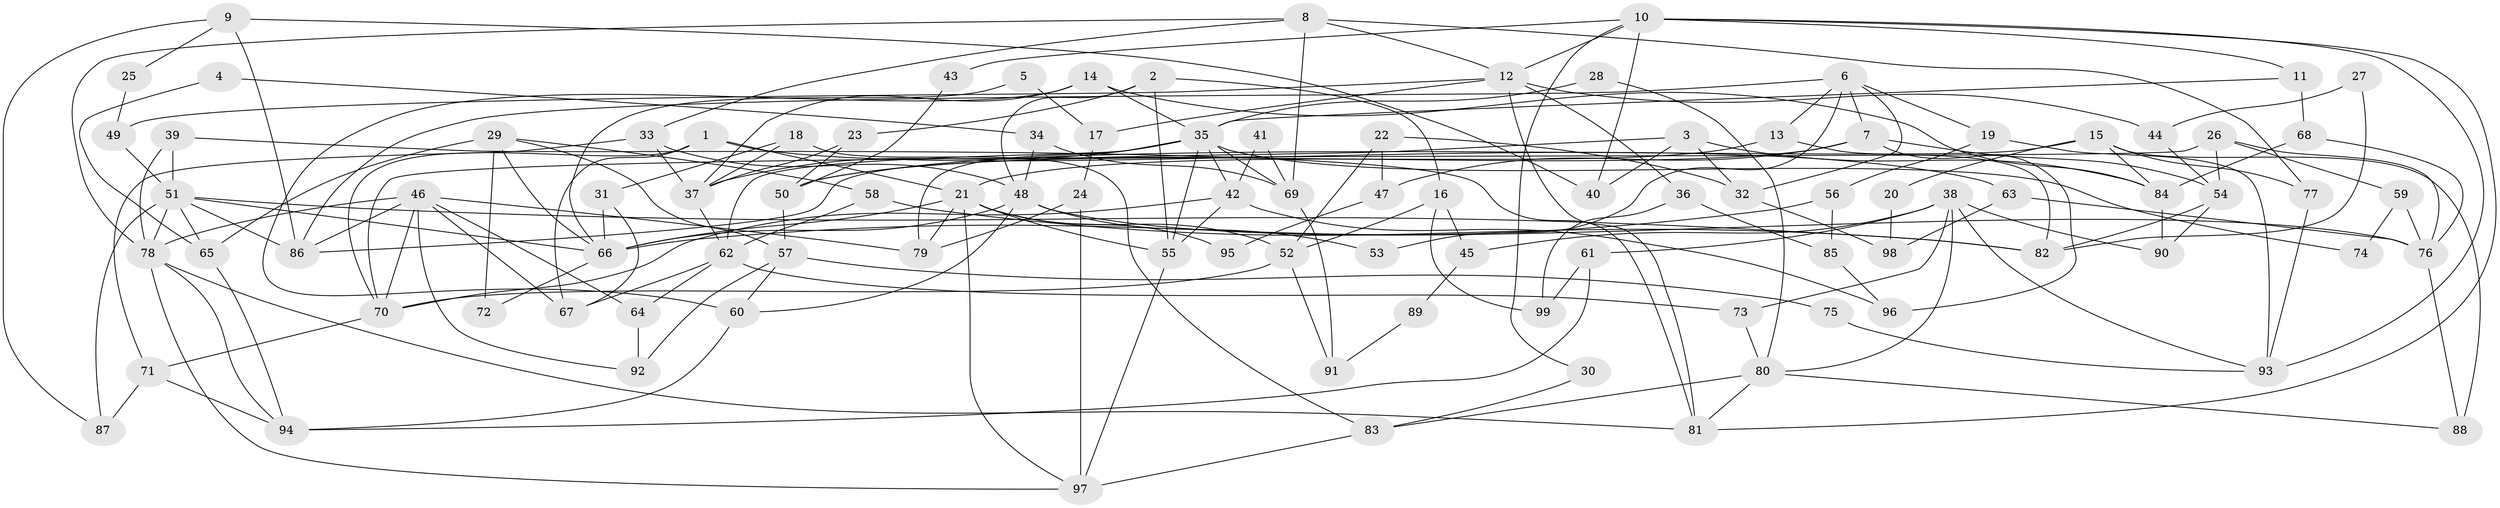 // Generated by graph-tools (version 1.1) at 2025/26/03/09/25 03:26:10]
// undirected, 99 vertices, 198 edges
graph export_dot {
graph [start="1"]
  node [color=gray90,style=filled];
  1;
  2;
  3;
  4;
  5;
  6;
  7;
  8;
  9;
  10;
  11;
  12;
  13;
  14;
  15;
  16;
  17;
  18;
  19;
  20;
  21;
  22;
  23;
  24;
  25;
  26;
  27;
  28;
  29;
  30;
  31;
  32;
  33;
  34;
  35;
  36;
  37;
  38;
  39;
  40;
  41;
  42;
  43;
  44;
  45;
  46;
  47;
  48;
  49;
  50;
  51;
  52;
  53;
  54;
  55;
  56;
  57;
  58;
  59;
  60;
  61;
  62;
  63;
  64;
  65;
  66;
  67;
  68;
  69;
  70;
  71;
  72;
  73;
  74;
  75;
  76;
  77;
  78;
  79;
  80;
  81;
  82;
  83;
  84;
  85;
  86;
  87;
  88;
  89;
  90;
  91;
  92;
  93;
  94;
  95;
  96;
  97;
  98;
  99;
  1 -- 70;
  1 -- 67;
  1 -- 21;
  1 -- 63;
  2 -- 48;
  2 -- 55;
  2 -- 16;
  2 -- 23;
  3 -- 50;
  3 -- 84;
  3 -- 32;
  3 -- 40;
  4 -- 34;
  4 -- 65;
  5 -- 66;
  5 -- 17;
  6 -- 86;
  6 -- 19;
  6 -- 7;
  6 -- 13;
  6 -- 32;
  6 -- 53;
  7 -- 54;
  7 -- 47;
  7 -- 50;
  7 -- 96;
  8 -- 78;
  8 -- 33;
  8 -- 12;
  8 -- 69;
  8 -- 77;
  9 -- 86;
  9 -- 40;
  9 -- 25;
  9 -- 87;
  10 -- 81;
  10 -- 11;
  10 -- 12;
  10 -- 30;
  10 -- 40;
  10 -- 43;
  10 -- 93;
  11 -- 68;
  11 -- 35;
  12 -- 17;
  12 -- 36;
  12 -- 44;
  12 -- 49;
  12 -- 81;
  13 -- 21;
  13 -- 82;
  14 -- 60;
  14 -- 37;
  14 -- 35;
  14 -- 84;
  15 -- 86;
  15 -- 77;
  15 -- 20;
  15 -- 84;
  15 -- 88;
  16 -- 52;
  16 -- 45;
  16 -- 99;
  17 -- 24;
  18 -- 31;
  18 -- 37;
  18 -- 83;
  19 -- 56;
  19 -- 93;
  20 -- 98;
  21 -- 66;
  21 -- 52;
  21 -- 55;
  21 -- 79;
  21 -- 95;
  21 -- 97;
  22 -- 52;
  22 -- 32;
  22 -- 47;
  23 -- 37;
  23 -- 50;
  24 -- 79;
  24 -- 97;
  25 -- 49;
  26 -- 70;
  26 -- 76;
  26 -- 54;
  26 -- 59;
  27 -- 44;
  27 -- 82;
  28 -- 35;
  28 -- 80;
  29 -- 57;
  29 -- 65;
  29 -- 58;
  29 -- 66;
  29 -- 72;
  30 -- 83;
  31 -- 66;
  31 -- 67;
  32 -- 98;
  33 -- 71;
  33 -- 37;
  33 -- 48;
  34 -- 69;
  34 -- 48;
  35 -- 55;
  35 -- 37;
  35 -- 42;
  35 -- 62;
  35 -- 69;
  35 -- 74;
  35 -- 79;
  36 -- 99;
  36 -- 85;
  37 -- 62;
  38 -- 80;
  38 -- 73;
  38 -- 45;
  38 -- 61;
  38 -- 90;
  38 -- 93;
  39 -- 78;
  39 -- 51;
  39 -- 81;
  41 -- 69;
  41 -- 42;
  42 -- 55;
  42 -- 70;
  42 -- 96;
  43 -- 50;
  44 -- 54;
  45 -- 89;
  46 -- 79;
  46 -- 64;
  46 -- 67;
  46 -- 70;
  46 -- 78;
  46 -- 86;
  46 -- 92;
  47 -- 95;
  48 -- 66;
  48 -- 53;
  48 -- 60;
  48 -- 76;
  49 -- 51;
  50 -- 57;
  51 -- 82;
  51 -- 78;
  51 -- 65;
  51 -- 66;
  51 -- 86;
  51 -- 87;
  52 -- 70;
  52 -- 91;
  54 -- 90;
  54 -- 82;
  55 -- 97;
  56 -- 85;
  56 -- 66;
  57 -- 60;
  57 -- 75;
  57 -- 92;
  58 -- 82;
  58 -- 62;
  59 -- 76;
  59 -- 74;
  60 -- 94;
  61 -- 94;
  61 -- 99;
  62 -- 64;
  62 -- 67;
  62 -- 73;
  63 -- 76;
  63 -- 98;
  64 -- 92;
  65 -- 94;
  66 -- 72;
  68 -- 76;
  68 -- 84;
  69 -- 91;
  70 -- 71;
  71 -- 87;
  71 -- 94;
  73 -- 80;
  75 -- 93;
  76 -- 88;
  77 -- 93;
  78 -- 81;
  78 -- 94;
  78 -- 97;
  80 -- 81;
  80 -- 83;
  80 -- 88;
  83 -- 97;
  84 -- 90;
  85 -- 96;
  89 -- 91;
}
